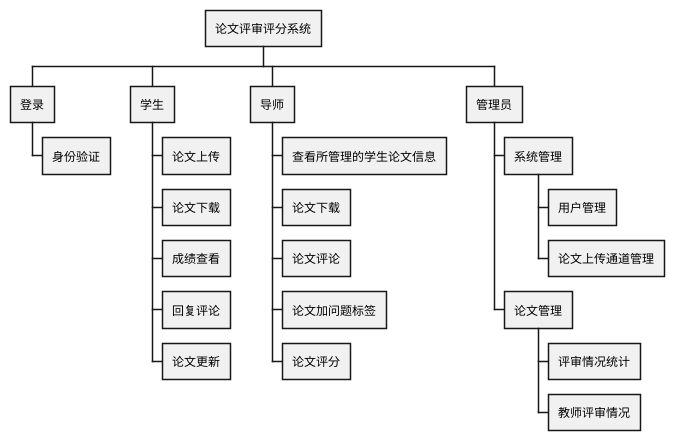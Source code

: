 @startwbs
+ 论文评审评分系统
++ 登录
+++ 身份验证
++ 学生
+++ 论文上传
+++ 论文下载
+++ 成绩查看
+++ 回复评论
+++ 论文更新
++ 导师
+++ 查看所管理的学生论文信息
+++ 论文下载
+++ 论文评论
+++ 论文加问题标签
+++ 论文评分
++ 管理员
+++ 系统管理
++++ 用户管理
++++ 论文上传通道管理
+++ 论文管理
++++ 评审情况统计
++++ 教师评审情况
@endwbs